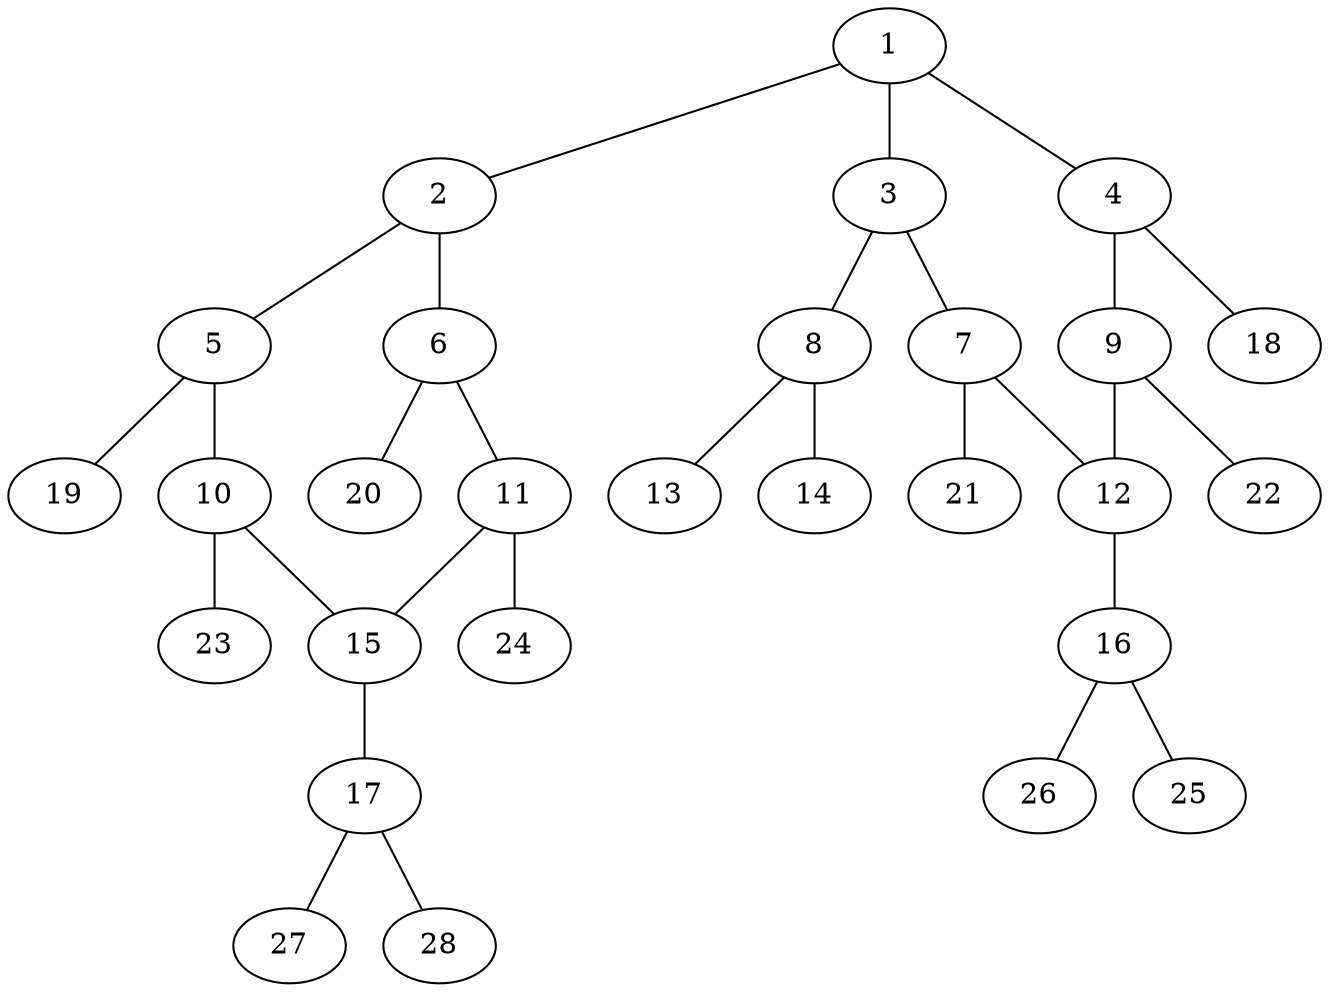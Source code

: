 graph molecule_2901 {
	1	 [chem=C];
	2	 [chem=C];
	1 -- 2	 [valence=1];
	3	 [chem=C];
	1 -- 3	 [valence=2];
	4	 [chem=C];
	1 -- 4	 [valence=1];
	5	 [chem=C];
	2 -- 5	 [valence=1];
	6	 [chem=C];
	2 -- 6	 [valence=2];
	7	 [chem=C];
	3 -- 7	 [valence=1];
	8	 [chem=N];
	3 -- 8	 [valence=1];
	9	 [chem=C];
	4 -- 9	 [valence=2];
	18	 [chem=H];
	4 -- 18	 [valence=1];
	10	 [chem=C];
	5 -- 10	 [valence=2];
	19	 [chem=H];
	5 -- 19	 [valence=1];
	11	 [chem=C];
	6 -- 11	 [valence=1];
	20	 [chem=H];
	6 -- 20	 [valence=1];
	12	 [chem=C];
	7 -- 12	 [valence=2];
	21	 [chem=H];
	7 -- 21	 [valence=1];
	13	 [chem=O];
	8 -- 13	 [valence=2];
	14	 [chem=O];
	8 -- 14	 [valence=1];
	9 -- 12	 [valence=1];
	22	 [chem=H];
	9 -- 22	 [valence=1];
	15	 [chem=C];
	10 -- 15	 [valence=1];
	23	 [chem=H];
	10 -- 23	 [valence=1];
	11 -- 15	 [valence=2];
	24	 [chem=H];
	11 -- 24	 [valence=1];
	16	 [chem=N];
	12 -- 16	 [valence=1];
	17	 [chem=N];
	15 -- 17	 [valence=1];
	25	 [chem=H];
	16 -- 25	 [valence=1];
	26	 [chem=H];
	16 -- 26	 [valence=1];
	27	 [chem=H];
	17 -- 27	 [valence=1];
	28	 [chem=H];
	17 -- 28	 [valence=1];
}
